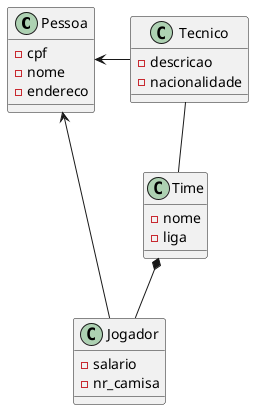 @startuml classes

class Pessoa {
  -cpf
  -nome
  -endereco
}

class Jogador {
  -salario
  -nr_camisa
}

class Time {
  -nome
  -liga
}

class Tecnico {
  -descricao
  -nacionalidade
}

Tecnico -- Time
Time *-- Jogador
Pessoa <- Jogador
Pessoa <- Tecnico

@enduml